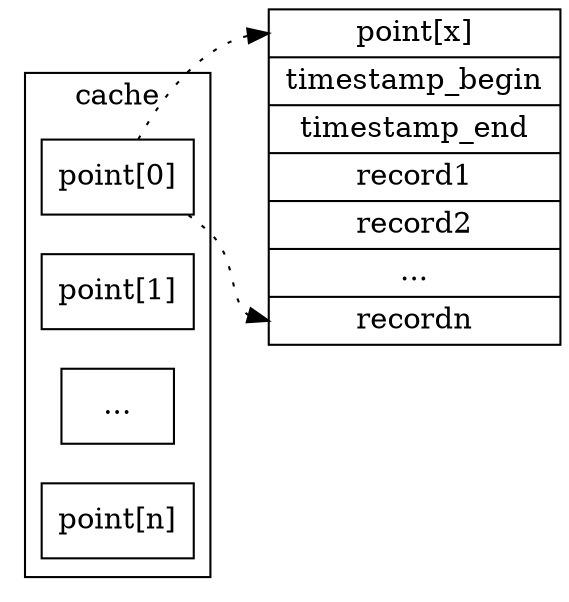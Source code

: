 digraph nginx {
    node [
        shape = "record",
    ];
    rank = same;
    rankdir = LR;

    data_page [
        label = "<px>point[x] | \
                 timestamp_begin | \
                 timestamp_end | \
                 record1 | \
                 record2 | \
                 ... | \
                 <rn>recordn",
    ];
    subgraph cluster_cache {
        label = "cache";

        cached_point_0 [
            label = "point[0]",
        ];

        cached_point_1 [
            label = "point[1]",
        ];
        cached_point_all [
            label = "...",
        ];
        cached_point_n [
            label = "point[n]",
        ];
    };
    cached_point_0 -> data_page:px [
        style = "dotted",
    ];
    cached_point_0 -> data_page:rn [
        style = "dotted",
    ];
}
